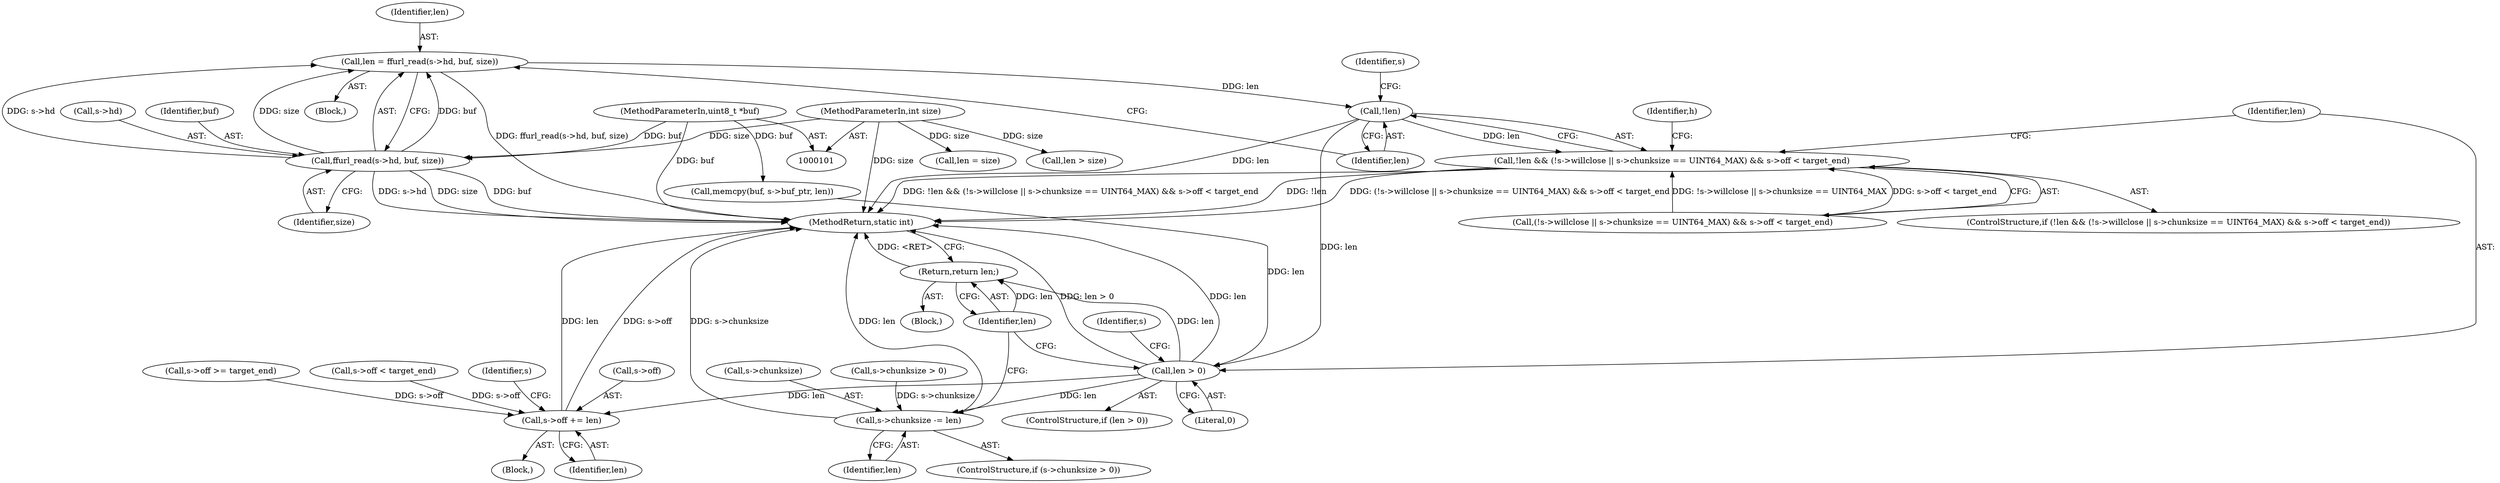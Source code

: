 digraph "0_FFmpeg_2a05c8f813de6f2278827734bf8102291e7484aa@API" {
"1000179" [label="(Call,len = ffurl_read(s->hd, buf, size))"];
"1000181" [label="(Call,ffurl_read(s->hd, buf, size))"];
"1000103" [label="(MethodParameterIn,uint8_t *buf)"];
"1000104" [label="(MethodParameterIn,int size)"];
"1000189" [label="(Call,!len)"];
"1000188" [label="(Call,!len && (!s->willclose || s->chunksize == UINT64_MAX) && s->off < target_end)"];
"1000220" [label="(Call,len > 0)"];
"1000224" [label="(Call,s->off += len)"];
"1000235" [label="(Call,s->chunksize -= len)"];
"1000240" [label="(Return,return len;)"];
"1000226" [label="(Identifier,s)"];
"1000189" [label="(Call,!len)"];
"1000220" [label="(Call,len > 0)"];
"1000219" [label="(ControlStructure,if (len > 0))"];
"1000182" [label="(Call,s->hd)"];
"1000179" [label="(Call,len = ffurl_read(s->hd, buf, size))"];
"1000235" [label="(Call,s->chunksize -= len)"];
"1000221" [label="(Identifier,len)"];
"1000223" [label="(Block,)"];
"1000242" [label="(MethodReturn,static int)"];
"1000232" [label="(Identifier,s)"];
"1000180" [label="(Identifier,len)"];
"1000225" [label="(Call,s->off)"];
"1000240" [label="(Return,return len;)"];
"1000236" [label="(Call,s->chunksize)"];
"1000230" [label="(Call,s->chunksize > 0)"];
"1000191" [label="(Call,(!s->willclose || s->chunksize == UINT64_MAX) && s->off < target_end)"];
"1000190" [label="(Identifier,len)"];
"1000186" [label="(Identifier,size)"];
"1000187" [label="(ControlStructure,if (!len && (!s->willclose || s->chunksize == UINT64_MAX) && s->off < target_end))"];
"1000131" [label="(Call,len = size)"];
"1000241" [label="(Identifier,len)"];
"1000128" [label="(Call,len > size)"];
"1000224" [label="(Call,s->off += len)"];
"1000222" [label="(Literal,0)"];
"1000172" [label="(Call,s->off >= target_end)"];
"1000239" [label="(Identifier,len)"];
"1000195" [label="(Identifier,s)"];
"1000228" [label="(Identifier,len)"];
"1000185" [label="(Identifier,buf)"];
"1000181" [label="(Call,ffurl_read(s->hd, buf, size))"];
"1000134" [label="(Call,memcpy(buf, s->buf_ptr, len))"];
"1000209" [label="(Identifier,h)"];
"1000202" [label="(Call,s->off < target_end)"];
"1000103" [label="(MethodParameterIn,uint8_t *buf)"];
"1000146" [label="(Block,)"];
"1000104" [label="(MethodParameterIn,int size)"];
"1000229" [label="(ControlStructure,if (s->chunksize > 0))"];
"1000105" [label="(Block,)"];
"1000188" [label="(Call,!len && (!s->willclose || s->chunksize == UINT64_MAX) && s->off < target_end)"];
"1000179" -> "1000146"  [label="AST: "];
"1000179" -> "1000181"  [label="CFG: "];
"1000180" -> "1000179"  [label="AST: "];
"1000181" -> "1000179"  [label="AST: "];
"1000190" -> "1000179"  [label="CFG: "];
"1000179" -> "1000242"  [label="DDG: ffurl_read(s->hd, buf, size)"];
"1000181" -> "1000179"  [label="DDG: s->hd"];
"1000181" -> "1000179"  [label="DDG: buf"];
"1000181" -> "1000179"  [label="DDG: size"];
"1000179" -> "1000189"  [label="DDG: len"];
"1000181" -> "1000186"  [label="CFG: "];
"1000182" -> "1000181"  [label="AST: "];
"1000185" -> "1000181"  [label="AST: "];
"1000186" -> "1000181"  [label="AST: "];
"1000181" -> "1000242"  [label="DDG: buf"];
"1000181" -> "1000242"  [label="DDG: s->hd"];
"1000181" -> "1000242"  [label="DDG: size"];
"1000103" -> "1000181"  [label="DDG: buf"];
"1000104" -> "1000181"  [label="DDG: size"];
"1000103" -> "1000101"  [label="AST: "];
"1000103" -> "1000242"  [label="DDG: buf"];
"1000103" -> "1000134"  [label="DDG: buf"];
"1000104" -> "1000101"  [label="AST: "];
"1000104" -> "1000242"  [label="DDG: size"];
"1000104" -> "1000128"  [label="DDG: size"];
"1000104" -> "1000131"  [label="DDG: size"];
"1000189" -> "1000188"  [label="AST: "];
"1000189" -> "1000190"  [label="CFG: "];
"1000190" -> "1000189"  [label="AST: "];
"1000195" -> "1000189"  [label="CFG: "];
"1000188" -> "1000189"  [label="CFG: "];
"1000189" -> "1000242"  [label="DDG: len"];
"1000189" -> "1000188"  [label="DDG: len"];
"1000189" -> "1000220"  [label="DDG: len"];
"1000188" -> "1000187"  [label="AST: "];
"1000188" -> "1000191"  [label="CFG: "];
"1000191" -> "1000188"  [label="AST: "];
"1000209" -> "1000188"  [label="CFG: "];
"1000221" -> "1000188"  [label="CFG: "];
"1000188" -> "1000242"  [label="DDG: !len && (!s->willclose || s->chunksize == UINT64_MAX) && s->off < target_end"];
"1000188" -> "1000242"  [label="DDG: !len"];
"1000188" -> "1000242"  [label="DDG: (!s->willclose || s->chunksize == UINT64_MAX) && s->off < target_end"];
"1000191" -> "1000188"  [label="DDG: !s->willclose || s->chunksize == UINT64_MAX"];
"1000191" -> "1000188"  [label="DDG: s->off < target_end"];
"1000220" -> "1000219"  [label="AST: "];
"1000220" -> "1000222"  [label="CFG: "];
"1000221" -> "1000220"  [label="AST: "];
"1000222" -> "1000220"  [label="AST: "];
"1000226" -> "1000220"  [label="CFG: "];
"1000241" -> "1000220"  [label="CFG: "];
"1000220" -> "1000242"  [label="DDG: len"];
"1000220" -> "1000242"  [label="DDG: len > 0"];
"1000134" -> "1000220"  [label="DDG: len"];
"1000220" -> "1000224"  [label="DDG: len"];
"1000220" -> "1000235"  [label="DDG: len"];
"1000220" -> "1000240"  [label="DDG: len"];
"1000224" -> "1000223"  [label="AST: "];
"1000224" -> "1000228"  [label="CFG: "];
"1000225" -> "1000224"  [label="AST: "];
"1000228" -> "1000224"  [label="AST: "];
"1000232" -> "1000224"  [label="CFG: "];
"1000224" -> "1000242"  [label="DDG: s->off"];
"1000224" -> "1000242"  [label="DDG: len"];
"1000202" -> "1000224"  [label="DDG: s->off"];
"1000172" -> "1000224"  [label="DDG: s->off"];
"1000235" -> "1000229"  [label="AST: "];
"1000235" -> "1000239"  [label="CFG: "];
"1000236" -> "1000235"  [label="AST: "];
"1000239" -> "1000235"  [label="AST: "];
"1000241" -> "1000235"  [label="CFG: "];
"1000235" -> "1000242"  [label="DDG: s->chunksize"];
"1000235" -> "1000242"  [label="DDG: len"];
"1000230" -> "1000235"  [label="DDG: s->chunksize"];
"1000240" -> "1000105"  [label="AST: "];
"1000240" -> "1000241"  [label="CFG: "];
"1000241" -> "1000240"  [label="AST: "];
"1000242" -> "1000240"  [label="CFG: "];
"1000240" -> "1000242"  [label="DDG: <RET>"];
"1000241" -> "1000240"  [label="DDG: len"];
}
